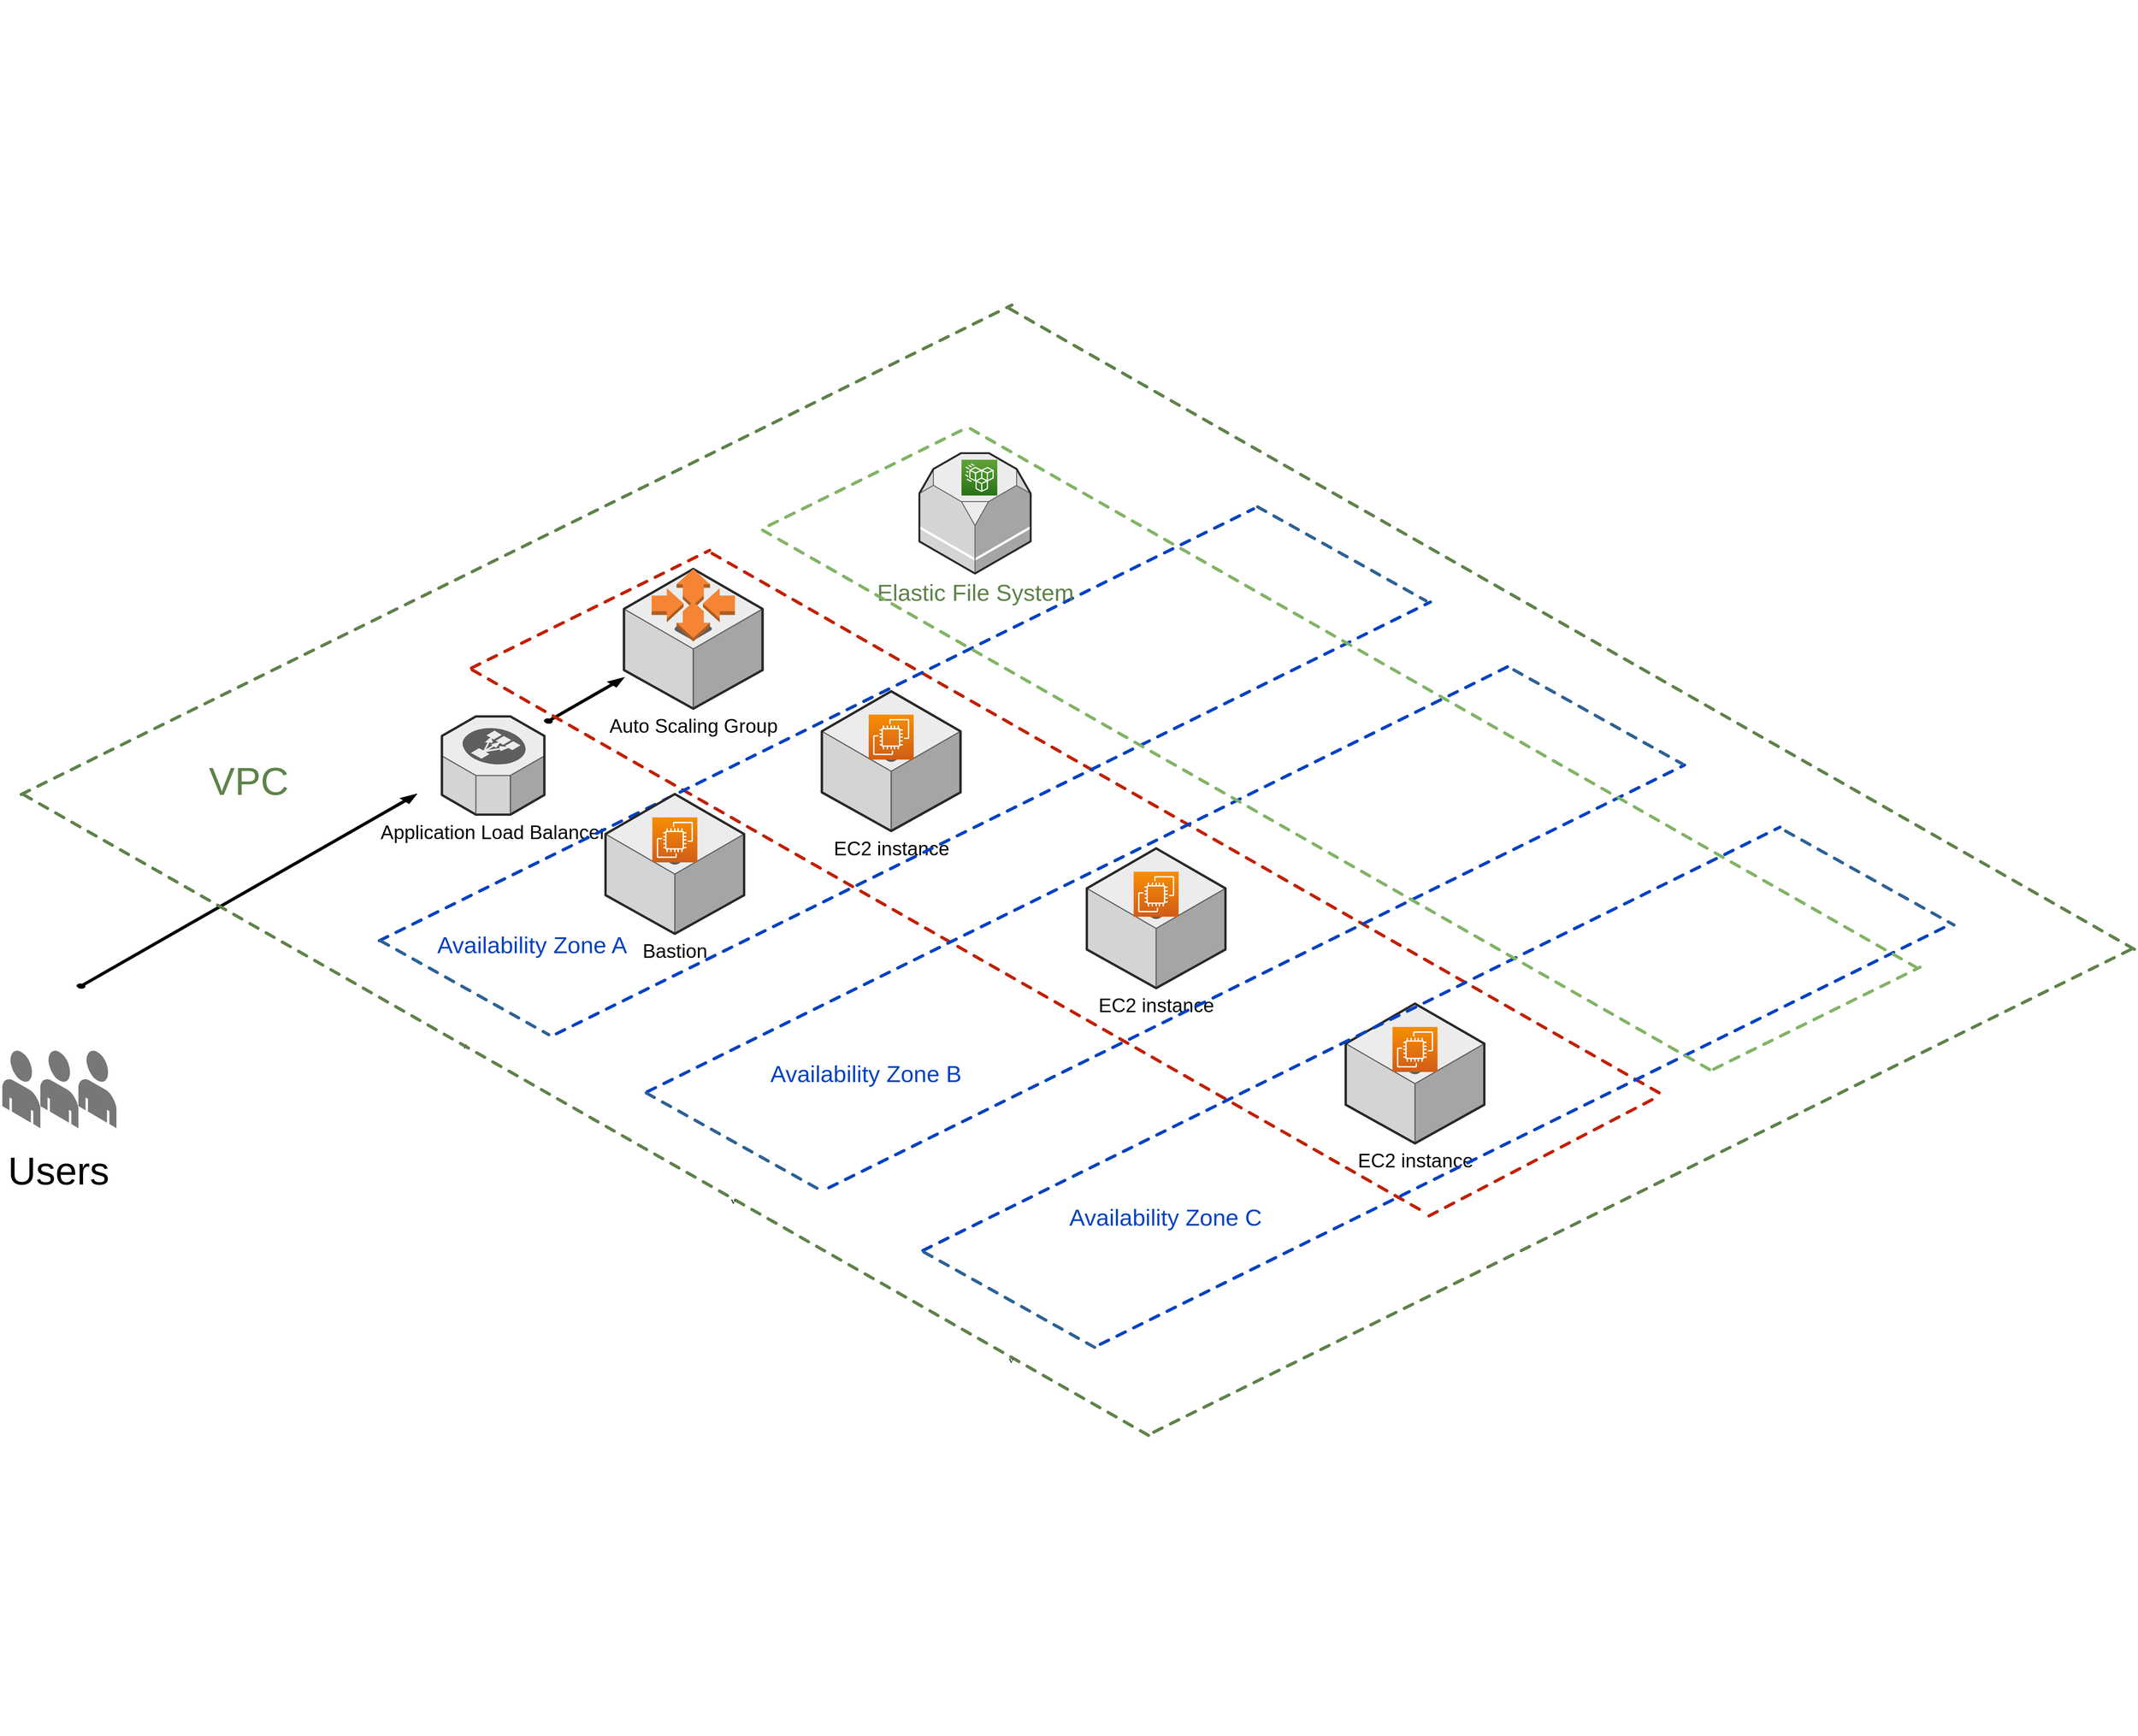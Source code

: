 <mxfile version="20.5.1" type="github">
  <diagram name="Page-1" id="aaaa8250-4180-3840-79b5-4cada1eebb92">
    <mxGraphModel dx="3555" dy="3285" grid="1" gridSize="10" guides="1" tooltips="1" connect="1" arrows="1" fold="1" page="1" pageScale="1" pageWidth="850" pageHeight="1100" background="none" math="0" shadow="0">
      <root>
        <mxCell id="0" />
        <mxCell id="1" parent="0" />
        <mxCell id="w8WOdI5fvXLwLna76cSn-7" value="" style="group" vertex="1" connectable="0" parent="1">
          <mxGeometry x="40" y="1230" width="150" height="190" as="geometry" />
        </mxCell>
        <mxCell id="w8WOdI5fvXLwLna76cSn-2" value="" style="verticalLabelPosition=bottom;html=1;verticalAlign=top;strokeWidth=1;align=center;outlineConnect=0;dashed=0;outlineConnect=0;shape=mxgraph.aws3d.end_user;strokeColor=none;fillColor=#777777;aspect=fixed;fontFamily=Helvetica;fontSize=20;" vertex="1" parent="w8WOdI5fvXLwLna76cSn-7">
          <mxGeometry x="52" width="49" height="100.46" as="geometry" />
        </mxCell>
        <mxCell id="w8WOdI5fvXLwLna76cSn-3" value="" style="verticalLabelPosition=bottom;html=1;verticalAlign=top;strokeWidth=1;align=center;outlineConnect=0;dashed=0;outlineConnect=0;shape=mxgraph.aws3d.end_user;strokeColor=none;fillColor=#777777;aspect=fixed;fontFamily=Helvetica;fontSize=20;" vertex="1" parent="w8WOdI5fvXLwLna76cSn-7">
          <mxGeometry x="101" width="49" height="100.46" as="geometry" />
        </mxCell>
        <mxCell id="w8WOdI5fvXLwLna76cSn-4" value="" style="verticalLabelPosition=bottom;html=1;verticalAlign=top;strokeWidth=1;align=center;outlineConnect=0;dashed=0;outlineConnect=0;shape=mxgraph.aws3d.end_user;strokeColor=none;fillColor=#777777;aspect=fixed;fontFamily=Helvetica;fontSize=20;" vertex="1" parent="w8WOdI5fvXLwLna76cSn-7">
          <mxGeometry x="3" width="49" height="100.46" as="geometry" />
        </mxCell>
        <mxCell id="w8WOdI5fvXLwLna76cSn-5" value="&lt;font style=&quot;font-size: 50px;&quot;&gt;Users&lt;/font&gt;" style="text;html=1;align=center;verticalAlign=middle;resizable=0;points=[];autosize=1;strokeColor=none;fillColor=none;fontSize=20;fontFamily=Helvetica;" vertex="1" parent="w8WOdI5fvXLwLna76cSn-7">
          <mxGeometry y="120" width="150" height="70" as="geometry" />
        </mxCell>
        <mxCell id="w8WOdI5fvXLwLna76cSn-11" value="Application Load Balancer" style="verticalLabelPosition=bottom;html=1;verticalAlign=top;strokeWidth=1;align=center;outlineConnect=0;dashed=0;outlineConnect=0;shape=mxgraph.aws3d.elasticLoadBalancing;fillColor=#ECECEC;strokeColor=#5E5E5E;aspect=fixed;fontFamily=Helvetica;fontSize=25;" vertex="1" parent="1">
          <mxGeometry x="609.24" y="800" width="132" height="126.5" as="geometry" />
        </mxCell>
        <mxCell id="w8WOdI5fvXLwLna76cSn-12" value="" style="verticalLabelPosition=bottom;html=1;verticalAlign=top;strokeWidth=1;align=center;outlineConnect=0;dashed=0;outlineConnect=0;shape=mxgraph.aws3d.arrowNE;fillColor=#000000;aspect=fixed;strokeColor=#000000;fontFamily=Helvetica;fontSize=50;" vertex="1" parent="1">
          <mxGeometry x="139.24" y="900" width="437.5" height="250" as="geometry" />
        </mxCell>
        <mxCell id="w8WOdI5fvXLwLna76cSn-30" value="" style="verticalLabelPosition=bottom;html=1;verticalAlign=top;strokeWidth=1;align=center;outlineConnect=0;dashed=0;outlineConnect=0;shape=mxgraph.aws3d.arrowNE;fillColor=#000000;aspect=fixed;strokeColor=default;fontFamily=Helvetica;fontSize=25;" vertex="1" parent="1">
          <mxGeometry x="741.24" y="750" width="102.5" height="58.57" as="geometry" />
        </mxCell>
        <mxCell id="w8WOdI5fvXLwLna76cSn-26" value="Auto Scaling Group" style="verticalLabelPosition=bottom;html=1;verticalAlign=top;strokeWidth=1;align=center;outlineConnect=0;dashed=0;outlineConnect=0;shape=mxgraph.aws3d.application_server;fillColor=#ECECEC;strokeColor=#5E5E5E;aspect=fixed;fontFamily=Helvetica;fontSize=25;" vertex="1" parent="1">
          <mxGeometry x="843.74" y="610" width="178.55" height="180" as="geometry" />
        </mxCell>
        <mxCell id="w8WOdI5fvXLwLna76cSn-24" value="" style="outlineConnect=0;dashed=0;verticalLabelPosition=bottom;verticalAlign=top;align=center;html=1;shape=mxgraph.aws3.auto_scaling;fillColor=#F58534;gradientColor=none;strokeColor=default;strokeWidth=1;fontFamily=Helvetica;fontSize=25;" vertex="1" parent="1">
          <mxGeometry x="879.367" y="610" width="107.298" height="93.5" as="geometry" />
        </mxCell>
        <mxCell id="w8WOdI5fvXLwLna76cSn-34" value="" style="group" vertex="1" connectable="0" parent="1">
          <mxGeometry x="1098.69" y="767.57" width="178.55" height="180" as="geometry" />
        </mxCell>
        <mxCell id="w8WOdI5fvXLwLna76cSn-31" value="EC2 instance" style="verticalLabelPosition=bottom;html=1;verticalAlign=top;strokeWidth=1;align=center;outlineConnect=0;dashed=0;outlineConnect=0;shape=mxgraph.aws3d.application_server;fillColor=#ECECEC;strokeColor=#5E5E5E;aspect=fixed;fontFamily=Helvetica;fontSize=25;" vertex="1" parent="w8WOdI5fvXLwLna76cSn-34">
          <mxGeometry width="178.55" height="180" as="geometry" />
        </mxCell>
        <mxCell id="w8WOdI5fvXLwLna76cSn-33" value="" style="sketch=0;points=[[0,0,0],[0.25,0,0],[0.5,0,0],[0.75,0,0],[1,0,0],[0,1,0],[0.25,1,0],[0.5,1,0],[0.75,1,0],[1,1,0],[0,0.25,0],[0,0.5,0],[0,0.75,0],[1,0.25,0],[1,0.5,0],[1,0.75,0]];outlineConnect=0;fontColor=#232F3E;gradientColor=#F78E04;gradientDirection=north;fillColor=#D05C17;strokeColor=#ffffff;dashed=0;verticalLabelPosition=bottom;verticalAlign=top;align=center;html=1;fontSize=12;fontStyle=0;aspect=fixed;shape=mxgraph.aws4.resourceIcon;resIcon=mxgraph.aws4.ec2;strokeWidth=1;fontFamily=Helvetica;" vertex="1" parent="w8WOdI5fvXLwLna76cSn-34">
          <mxGeometry x="60.28" y="30" width="58" height="58" as="geometry" />
        </mxCell>
        <mxCell id="w8WOdI5fvXLwLna76cSn-35" value="" style="group" vertex="1" connectable="0" parent="1">
          <mxGeometry x="1440" y="970" width="178.55" height="180" as="geometry" />
        </mxCell>
        <mxCell id="w8WOdI5fvXLwLna76cSn-36" value="EC2 instance" style="verticalLabelPosition=bottom;html=1;verticalAlign=top;strokeWidth=1;align=center;outlineConnect=0;dashed=0;outlineConnect=0;shape=mxgraph.aws3d.application_server;fillColor=#ECECEC;strokeColor=#5E5E5E;aspect=fixed;fontFamily=Helvetica;fontSize=25;" vertex="1" parent="w8WOdI5fvXLwLna76cSn-35">
          <mxGeometry width="178.55" height="180" as="geometry" />
        </mxCell>
        <mxCell id="w8WOdI5fvXLwLna76cSn-37" value="" style="sketch=0;points=[[0,0,0],[0.25,0,0],[0.5,0,0],[0.75,0,0],[1,0,0],[0,1,0],[0.25,1,0],[0.5,1,0],[0.75,1,0],[1,1,0],[0,0.25,0],[0,0.5,0],[0,0.75,0],[1,0.25,0],[1,0.5,0],[1,0.75,0]];outlineConnect=0;fontColor=#232F3E;gradientColor=#F78E04;gradientDirection=north;fillColor=#D05C17;strokeColor=#ffffff;dashed=0;verticalLabelPosition=bottom;verticalAlign=top;align=center;html=1;fontSize=12;fontStyle=0;aspect=fixed;shape=mxgraph.aws4.resourceIcon;resIcon=mxgraph.aws4.ec2;strokeWidth=1;fontFamily=Helvetica;" vertex="1" parent="w8WOdI5fvXLwLna76cSn-35">
          <mxGeometry x="60.28" y="30" width="58" height="58" as="geometry" />
        </mxCell>
        <mxCell id="w8WOdI5fvXLwLna76cSn-38" value="" style="group" vertex="1" connectable="0" parent="1">
          <mxGeometry x="1773.42" y="1170" width="178.55" height="180" as="geometry" />
        </mxCell>
        <mxCell id="w8WOdI5fvXLwLna76cSn-39" value="EC2 instance" style="verticalLabelPosition=bottom;html=1;verticalAlign=top;strokeWidth=1;align=center;outlineConnect=0;dashed=0;outlineConnect=0;shape=mxgraph.aws3d.application_server;fillColor=#ECECEC;strokeColor=#5E5E5E;aspect=fixed;fontFamily=Helvetica;fontSize=25;" vertex="1" parent="w8WOdI5fvXLwLna76cSn-38">
          <mxGeometry width="178.55" height="180" as="geometry" />
        </mxCell>
        <mxCell id="w8WOdI5fvXLwLna76cSn-40" value="" style="sketch=0;points=[[0,0,0],[0.25,0,0],[0.5,0,0],[0.75,0,0],[1,0,0],[0,1,0],[0.25,1,0],[0.5,1,0],[0.75,1,0],[1,1,0],[0,0.25,0],[0,0.5,0],[0,0.75,0],[1,0.25,0],[1,0.5,0],[1,0.75,0]];outlineConnect=0;fontColor=#232F3E;gradientColor=#F78E04;gradientDirection=north;fillColor=#D05C17;strokeColor=#ffffff;dashed=0;verticalLabelPosition=bottom;verticalAlign=top;align=center;html=1;fontSize=12;fontStyle=0;aspect=fixed;shape=mxgraph.aws4.resourceIcon;resIcon=mxgraph.aws4.ec2;strokeWidth=1;fontFamily=Helvetica;" vertex="1" parent="w8WOdI5fvXLwLna76cSn-38">
          <mxGeometry x="60.28" y="30" width="58" height="58" as="geometry" />
        </mxCell>
        <mxCell id="w8WOdI5fvXLwLna76cSn-41" value="" style="verticalLabelPosition=bottom;html=1;verticalAlign=top;strokeWidth=1;align=center;outlineConnect=0;dashed=0;outlineConnect=0;shape=mxgraph.aws3d.dashedArrowlessEdge2;strokeColor=#C22000;aspect=fixed;fontFamily=Helvetica;fontSize=25;fillColor=default;" vertex="1" parent="1">
          <mxGeometry x="957.24" y="590" width="1228.89" height="700" as="geometry" />
        </mxCell>
        <mxCell id="w8WOdI5fvXLwLna76cSn-42" value="" style="verticalLabelPosition=bottom;html=1;verticalAlign=top;strokeWidth=1;align=center;outlineConnect=0;dashed=0;outlineConnect=0;shape=mxgraph.aws3d.dashedArrowlessEdge2;strokeColor=#C22000;aspect=fixed;fontFamily=Helvetica;fontSize=25;fillColor=default;" vertex="1" parent="1">
          <mxGeometry x="648.24" y="740" width="1228.9" height="700" as="geometry" />
        </mxCell>
        <mxCell id="w8WOdI5fvXLwLna76cSn-43" value="" style="verticalLabelPosition=bottom;html=1;verticalAlign=top;strokeWidth=1;align=center;outlineConnect=0;dashed=0;outlineConnect=0;shape=mxgraph.aws3d.dashedArrowlessEdge2;strokeColor=#5E824A;aspect=fixed;fontFamily=Helvetica;fontSize=25;fillColor=default;direction=north;rotation=35;" vertex="1" parent="1">
          <mxGeometry x="363.47" y="-39" width="683.8" height="1248.55" as="geometry" />
        </mxCell>
        <mxCell id="w8WOdI5fvXLwLna76cSn-44" value="" style="verticalLabelPosition=bottom;html=1;verticalAlign=top;strokeWidth=1;align=center;outlineConnect=0;dashed=0;outlineConnect=0;shape=mxgraph.aws3d.dashedArrowlessEdge2;strokeColor=#C22000;aspect=fixed;fontFamily=Helvetica;fontSize=25;fillColor=default;direction=north;rotation=35;" vertex="1" parent="1">
          <mxGeometry x="1951.97" y="1217.36" width="154.66" height="297.38" as="geometry" />
        </mxCell>
        <mxCell id="w8WOdI5fvXLwLna76cSn-45" value="" style="verticalLabelPosition=bottom;html=1;verticalAlign=top;strokeWidth=1;align=center;outlineConnect=0;dashed=0;outlineConnect=0;shape=mxgraph.aws3d.dashedArrowlessEdge2;strokeColor=#0242C2;aspect=fixed;fontFamily=Helvetica;fontSize=25;fillColor=default;direction=north;rotation=35;" vertex="1" parent="1">
          <mxGeometry x="1485.09" y="675.31" width="591.51" height="1080.03" as="geometry" />
        </mxCell>
        <mxCell id="w8WOdI5fvXLwLna76cSn-46" value="" style="verticalLabelPosition=bottom;html=1;verticalAlign=top;strokeWidth=1;align=center;outlineConnect=0;dashed=0;outlineConnect=0;shape=mxgraph.aws3d.dashedArrowlessEdge2;strokeColor=#0242C2;aspect=fixed;fontFamily=Helvetica;fontSize=25;fillColor=default;direction=north;rotation=35;" vertex="1" parent="1">
          <mxGeometry x="790" y="260" width="603.27" height="1101.5" as="geometry" />
        </mxCell>
        <mxCell id="w8WOdI5fvXLwLna76cSn-47" value="" style="verticalLabelPosition=bottom;html=1;verticalAlign=top;strokeWidth=1;align=center;outlineConnect=0;dashed=0;outlineConnect=0;shape=mxgraph.aws3d.dashedArrowlessEdge2;strokeColor=#0242C2;aspect=fixed;fontFamily=Helvetica;fontSize=25;fillColor=default;direction=north;rotation=35;" vertex="1" parent="1">
          <mxGeometry x="1363.44" y="595.74" width="590.57" height="1078.31" as="geometry" />
        </mxCell>
        <mxCell id="w8WOdI5fvXLwLna76cSn-48" value="" style="verticalLabelPosition=bottom;html=1;verticalAlign=top;strokeWidth=1;align=center;outlineConnect=0;dashed=0;outlineConnect=0;shape=mxgraph.aws3d.dashedArrowlessEdge2;strokeColor=#0242C2;aspect=fixed;fontFamily=Helvetica;fontSize=25;fillColor=default;direction=north;rotation=35;" vertex="1" parent="1">
          <mxGeometry x="1132.5" y="462.6" width="597.51" height="1090.98" as="geometry" />
        </mxCell>
        <mxCell id="w8WOdI5fvXLwLna76cSn-49" value="" style="verticalLabelPosition=bottom;html=1;verticalAlign=top;strokeWidth=1;align=center;outlineConnect=0;dashed=0;outlineConnect=0;shape=mxgraph.aws3d.dashedArrowlessEdge2;strokeColor=#0242C2;aspect=fixed;fontFamily=Helvetica;fontSize=25;fillColor=default;direction=north;rotation=35;" vertex="1" parent="1">
          <mxGeometry x="1017.97" y="380" width="603.27" height="1101.5" as="geometry" />
        </mxCell>
        <mxCell id="w8WOdI5fvXLwLna76cSn-50" value="" style="verticalLabelPosition=bottom;html=1;verticalAlign=top;strokeWidth=1;align=center;outlineConnect=0;dashed=0;outlineConnect=0;shape=mxgraph.aws3d.dashedArrowlessEdge2;strokeColor=#0242C2;aspect=fixed;fontFamily=Helvetica;fontSize=25;fillColor=default;direction=north;rotation=35;" vertex="1" parent="1">
          <mxGeometry x="1711.48" y="802.58" width="586.84" height="1071.5" as="geometry" />
        </mxCell>
        <mxCell id="w8WOdI5fvXLwLna76cSn-51" value="v" style="verticalLabelPosition=bottom;html=1;verticalAlign=top;strokeWidth=1;dashed=1;shape=mxgraph.aws3d.dashedArrowlessEdge;aspect=fixed;rounded=1;shadow=0;comic=0;fontFamily=Verdana;fontSize=12;fillColor=#82B366;strokeColor=#82B366;" vertex="1" parent="1">
          <mxGeometry x="530" y="1088.96" width="216.87" height="121.04" as="geometry" />
        </mxCell>
        <mxCell id="w8WOdI5fvXLwLna76cSn-52" value="" style="verticalLabelPosition=bottom;html=1;verticalAlign=top;strokeWidth=1;dashed=1;shape=mxgraph.aws3d.dashedArrowlessEdge;aspect=fixed;rounded=1;shadow=0;comic=0;fontFamily=Verdana;fontSize=12;fillColor=#82B366;strokeColor=#82B366;" vertex="1" parent="1">
          <mxGeometry x="1660" y="530" width="216.87" height="121.04" as="geometry" />
        </mxCell>
        <mxCell id="w8WOdI5fvXLwLna76cSn-54" value="" style="verticalLabelPosition=bottom;html=1;verticalAlign=top;strokeWidth=1;align=center;outlineConnect=0;dashed=0;outlineConnect=0;shape=mxgraph.aws3d.dashedArrowlessEdge2;strokeColor=#5E824A;aspect=fixed;fontFamily=Helvetica;fontSize=25;fillColor=default;" vertex="1" parent="1">
          <mxGeometry x="70" y="900.56" width="1456.15" height="829.44" as="geometry" />
        </mxCell>
        <mxCell id="w8WOdI5fvXLwLna76cSn-55" value="" style="verticalLabelPosition=bottom;html=1;verticalAlign=top;strokeWidth=1;align=center;outlineConnect=0;dashed=0;outlineConnect=0;shape=mxgraph.aws3d.dashedArrowlessEdge2;strokeColor=#5E824A;aspect=fixed;fontFamily=Helvetica;fontSize=25;fillColor=default;" vertex="1" parent="1">
          <mxGeometry x="1340" y="274.4" width="1449.41" height="825.6" as="geometry" />
        </mxCell>
        <mxCell id="w8WOdI5fvXLwLna76cSn-56" value="v" style="verticalLabelPosition=bottom;html=1;verticalAlign=top;strokeWidth=1;dashed=1;shape=mxgraph.aws3d.dashedArrowlessEdge;aspect=fixed;rounded=1;shadow=0;comic=0;fontFamily=Verdana;fontSize=12;fillColor=#82B366;strokeColor=#82B366;" vertex="1" parent="1">
          <mxGeometry x="872.37" y="1285" width="223.97" height="125" as="geometry" />
        </mxCell>
        <mxCell id="w8WOdI5fvXLwLna76cSn-57" value="v" style="verticalLabelPosition=bottom;html=1;verticalAlign=top;strokeWidth=1;dashed=1;shape=mxgraph.aws3d.dashedArrowlessEdge;aspect=fixed;rounded=1;shadow=0;comic=0;fontFamily=Verdana;fontSize=12;fillColor=#82B366;strokeColor=#82B366;" vertex="1" parent="1">
          <mxGeometry x="1230" y="1490" width="223.97" height="125" as="geometry" />
        </mxCell>
        <mxCell id="w8WOdI5fvXLwLna76cSn-58" value="" style="verticalLabelPosition=bottom;html=1;verticalAlign=top;strokeWidth=1;dashed=1;shape=mxgraph.aws3d.dashedArrowlessEdge;aspect=fixed;rounded=1;shadow=0;comic=0;fontFamily=Verdana;fontSize=12;fillColor=#82B366;strokeColor=#82B366;" vertex="1" parent="1">
          <mxGeometry x="1990" y="740" width="216.87" height="121.04" as="geometry" />
        </mxCell>
        <mxCell id="w8WOdI5fvXLwLna76cSn-59" value="" style="verticalLabelPosition=bottom;html=1;verticalAlign=top;strokeWidth=1;dashed=1;shape=mxgraph.aws3d.dashedArrowlessEdge;aspect=fixed;rounded=1;shadow=0;comic=0;fontFamily=Verdana;fontSize=12;fillColor=#82B366;strokeColor=#82B366;" vertex="1" parent="1">
          <mxGeometry x="2340" y="947.57" width="216.87" height="121.04" as="geometry" />
        </mxCell>
        <mxCell id="w8WOdI5fvXLwLna76cSn-61" value="" style="verticalLabelPosition=bottom;html=1;verticalAlign=top;strokeWidth=1;align=center;outlineConnect=0;dashed=0;outlineConnect=0;shape=mxgraph.aws3d.dashedArrowlessEdge2;strokeColor=#C22000;aspect=fixed;fontFamily=Helvetica;fontSize=25;fillColor=default;direction=north;rotation=35;" vertex="1" parent="1">
          <mxGeometry x="718.47" y="511.72" width="164.41" height="300.18" as="geometry" />
        </mxCell>
        <mxCell id="w8WOdI5fvXLwLna76cSn-62" value="" style="verticalLabelPosition=bottom;html=1;verticalAlign=top;strokeWidth=1;align=center;outlineConnect=0;dashed=0;outlineConnect=0;shape=mxgraph.aws3d.dashedArrowlessEdge2;strokeColor=#5E824A;aspect=fixed;fontFamily=Helvetica;fontSize=25;fillColor=default;direction=north;rotation=35;" vertex="1" parent="1">
          <mxGeometry x="1820" y="790" width="678.32" height="1238.55" as="geometry" />
        </mxCell>
        <mxCell id="w8WOdI5fvXLwLna76cSn-63" value="VPC &lt;br&gt;" style="text;html=1;align=center;verticalAlign=middle;resizable=0;points=[];autosize=1;strokeColor=none;fillColor=none;fontSize=50;fontFamily=Helvetica;fontColor=#5E824A;" vertex="1" parent="1">
          <mxGeometry x="295.24" y="847.57" width="130" height="70" as="geometry" />
        </mxCell>
        <mxCell id="w8WOdI5fvXLwLna76cSn-65" value="Availability Zone A" style="text;html=1;align=center;verticalAlign=middle;resizable=0;points=[];autosize=1;strokeColor=none;fillColor=none;fontSize=30;fontFamily=Helvetica;fontColor=#0242C2;" vertex="1" parent="1">
          <mxGeometry x="590" y="1068.61" width="270" height="50" as="geometry" />
        </mxCell>
        <mxCell id="w8WOdI5fvXLwLna76cSn-66" value="Availability Zone B" style="text;html=1;align=center;verticalAlign=middle;resizable=0;points=[];autosize=1;strokeColor=none;fillColor=none;fontSize=30;fontFamily=Helvetica;fontColor=#0242C2;" vertex="1" parent="1">
          <mxGeometry x="1020" y="1235" width="270" height="50" as="geometry" />
        </mxCell>
        <mxCell id="w8WOdI5fvXLwLna76cSn-67" value="Availability Zone C" style="text;html=1;align=center;verticalAlign=middle;resizable=0;points=[];autosize=1;strokeColor=none;fillColor=none;fontSize=30;fontFamily=Helvetica;fontColor=#0242C2;" vertex="1" parent="1">
          <mxGeometry x="1405.74" y="1420" width="270" height="50" as="geometry" />
        </mxCell>
        <mxCell id="w8WOdI5fvXLwLna76cSn-72" value="" style="group" vertex="1" connectable="0" parent="1">
          <mxGeometry x="1224.24" y="460.86" width="160" height="190.18" as="geometry" />
        </mxCell>
        <mxCell id="w8WOdI5fvXLwLna76cSn-69" value="&lt;font color=&quot;#5e824a&quot;&gt;Elastic File System&lt;/font&gt;" style="verticalLabelPosition=bottom;html=1;verticalAlign=top;strokeWidth=1;align=center;outlineConnect=0;dashed=0;outlineConnect=0;shape=mxgraph.aws3d.rds;fillColor=#ECECEC;strokeColor=#5E5E5E;aspect=fixed;fontFamily=Helvetica;fontSize=30;fontColor=#0242C2;" vertex="1" parent="w8WOdI5fvXLwLna76cSn-72">
          <mxGeometry width="143.347" height="155" as="geometry" />
        </mxCell>
        <mxCell id="w8WOdI5fvXLwLna76cSn-68" value="" style="sketch=0;points=[[0,0,0],[0.25,0,0],[0.5,0,0],[0.75,0,0],[1,0,0],[0,1,0],[0.25,1,0],[0.5,1,0],[0.75,1,0],[1,1,0],[0,0.25,0],[0,0.5,0],[0,0.75,0],[1,0.25,0],[1,0.5,0],[1,0.75,0]];outlineConnect=0;fontColor=#232F3E;gradientColor=#60A337;gradientDirection=north;fillColor=#277116;strokeColor=#ffffff;dashed=0;verticalLabelPosition=bottom;verticalAlign=top;align=center;html=1;fontSize=12;fontStyle=0;aspect=fixed;shape=mxgraph.aws4.resourceIcon;resIcon=mxgraph.aws4.efs_standard;strokeWidth=1;fontFamily=Helvetica;" vertex="1" parent="w8WOdI5fvXLwLna76cSn-72">
          <mxGeometry x="54.271" y="8.426" width="46.103" height="46.103" as="geometry" />
        </mxCell>
        <mxCell id="w8WOdI5fvXLwLna76cSn-73" value="" style="group" vertex="1" connectable="0" parent="1">
          <mxGeometry x="820" y="900.0" width="178.55" height="180" as="geometry" />
        </mxCell>
        <mxCell id="w8WOdI5fvXLwLna76cSn-74" value="Bastion" style="verticalLabelPosition=bottom;html=1;verticalAlign=top;strokeWidth=1;align=center;outlineConnect=0;dashed=0;outlineConnect=0;shape=mxgraph.aws3d.application_server;fillColor=#ECECEC;strokeColor=#5E5E5E;aspect=fixed;fontFamily=Helvetica;fontSize=25;" vertex="1" parent="w8WOdI5fvXLwLna76cSn-73">
          <mxGeometry width="178.55" height="180" as="geometry" />
        </mxCell>
        <mxCell id="w8WOdI5fvXLwLna76cSn-75" value="" style="sketch=0;points=[[0,0,0],[0.25,0,0],[0.5,0,0],[0.75,0,0],[1,0,0],[0,1,0],[0.25,1,0],[0.5,1,0],[0.75,1,0],[1,1,0],[0,0.25,0],[0,0.5,0],[0,0.75,0],[1,0.25,0],[1,0.5,0],[1,0.75,0]];outlineConnect=0;fontColor=#232F3E;gradientColor=#F78E04;gradientDirection=north;fillColor=#D05C17;strokeColor=#ffffff;dashed=0;verticalLabelPosition=bottom;verticalAlign=top;align=center;html=1;fontSize=12;fontStyle=0;aspect=fixed;shape=mxgraph.aws4.resourceIcon;resIcon=mxgraph.aws4.ec2;strokeWidth=1;fontFamily=Helvetica;" vertex="1" parent="w8WOdI5fvXLwLna76cSn-73">
          <mxGeometry x="60.28" y="30" width="58" height="58" as="geometry" />
        </mxCell>
        <mxCell id="w8WOdI5fvXLwLna76cSn-77" value="" style="verticalLabelPosition=bottom;html=1;verticalAlign=top;strokeWidth=1;align=center;outlineConnect=0;dashed=0;outlineConnect=0;shape=mxgraph.aws3d.dashedArrowlessEdge2;strokeColor=#82B366;aspect=fixed;fontFamily=Helvetica;fontSize=25;fillColor=default;" vertex="1" parent="1">
          <mxGeometry x="1022.29" y="560" width="1228.89" height="700" as="geometry" />
        </mxCell>
        <mxCell id="w8WOdI5fvXLwLna76cSn-78" value="" style="verticalLabelPosition=bottom;html=1;verticalAlign=top;strokeWidth=1;align=center;outlineConnect=0;dashed=0;outlineConnect=0;shape=mxgraph.aws3d.dashedArrowlessEdge2;strokeColor=#82B366;aspect=fixed;fontFamily=Helvetica;fontSize=25;fillColor=default;" vertex="1" parent="1">
          <mxGeometry x="1290" y="429.28" width="1228.89" height="700" as="geometry" />
        </mxCell>
        <mxCell id="w8WOdI5fvXLwLna76cSn-79" value="" style="verticalLabelPosition=bottom;html=1;verticalAlign=top;strokeWidth=1;align=center;outlineConnect=0;dashed=0;outlineConnect=0;shape=mxgraph.aws3d.dashedArrowlessEdge2;strokeColor=#82B366;aspect=fixed;fontFamily=Helvetica;fontSize=25;fillColor=default;direction=north;rotation=35;" vertex="1" parent="1">
          <mxGeometry x="1090" y="365.68" width="137.02" height="250.18" as="geometry" />
        </mxCell>
        <mxCell id="w8WOdI5fvXLwLna76cSn-80" value="" style="verticalLabelPosition=bottom;html=1;verticalAlign=top;strokeWidth=1;align=center;outlineConnect=0;dashed=0;outlineConnect=0;shape=mxgraph.aws3d.dashedArrowlessEdge2;strokeColor=#82B366;aspect=fixed;fontFamily=Helvetica;fontSize=25;fillColor=default;direction=north;rotation=35;" vertex="1" parent="1">
          <mxGeometry x="2309.18" y="1058.71" width="142.4" height="260" as="geometry" />
        </mxCell>
      </root>
    </mxGraphModel>
  </diagram>
</mxfile>
